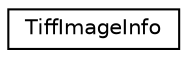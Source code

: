 digraph G
{
  edge [fontname="Helvetica",fontsize="10",labelfontname="Helvetica",labelfontsize="10"];
  node [fontname="Helvetica",fontsize="10",shape=record];
  rankdir=LR;
  Node1 [label="TiffImageInfo",height=0.2,width=0.4,color="black", fillcolor="white", style="filled",URL="$class_tiff_image_info.html"];
}

